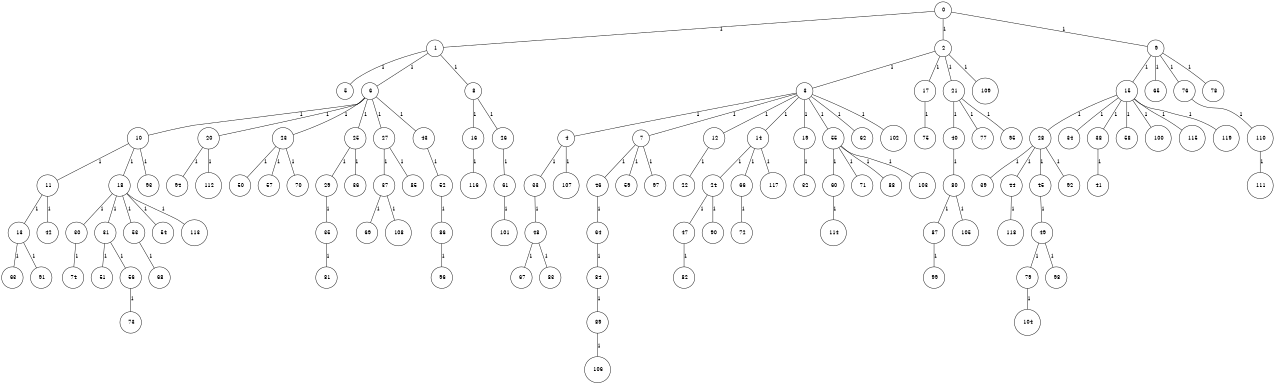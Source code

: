 graph G {
size="8.5,11;"
ratio = "expand;"
fixedsize="true;"
overlap="scale;"
node[shape=circle,width=.12,hight=.12,fontsize=12]
edge[fontsize=12]

0[label=" 0" color=black, pos="0.64384065,1.3110291!"];
1[label=" 1" color=black, pos="1.27137,1.8367726!"];
2[label=" 2" color=black, pos="0.67345462,1.0785204!"];
3[label=" 3" color=black, pos="1.4147255,1.5421797!"];
4[label=" 4" color=black, pos="2.1099198,2.780349!"];
5[label=" 5" color=black, pos="0.34179924,0.11386389!"];
6[label=" 6" color=black, pos="2.2624134,1.3319643!"];
7[label=" 7" color=black, pos="1.0005134,1.018478!"];
8[label=" 8" color=black, pos="2.1157783,2.944389!"];
9[label=" 9" color=black, pos="0.013152766,2.4772818!"];
10[label=" 10" color=black, pos="1.5341324,2.5956763!"];
11[label=" 11" color=black, pos="0.49499589,1.5090192!"];
12[label=" 12" color=black, pos="0.063273279,2.2986494!"];
13[label=" 13" color=black, pos="2.5502637,1.6077115!"];
14[label=" 14" color=black, pos="1.579464,0.22781697!"];
15[label=" 15" color=black, pos="2.0829379,2.2243315!"];
16[label=" 16" color=black, pos="1.575802,0.5858645!"];
17[label=" 17" color=black, pos="1.9498821,1.2755621!"];
18[label=" 18" color=black, pos="0.61894837,0.43287238!"];
19[label=" 19" color=black, pos="2.0090945,1.71886!"];
20[label=" 20" color=black, pos="1.2312598,2.4774403!"];
21[label=" 21" color=black, pos="0.43002263,0.59420059!"];
22[label=" 22" color=black, pos="1.0248277,2.5894641!"];
23[label=" 23" color=black, pos="1.0683125,0.30648184!"];
24[label=" 24" color=black, pos="0.98251617,1.2330692!"];
25[label=" 25" color=black, pos="2.9554926,1.4164127!"];
26[label=" 26" color=black, pos="2.3798698,1.6883852!"];
27[label=" 27" color=black, pos="1.7911767,2.4613322!"];
28[label=" 28" color=black, pos="2.4247546,2.80396!"];
29[label=" 29" color=black, pos="0.023924324,2.8642639!"];
30[label=" 30" color=black, pos="2.2201782,1.1565177!"];
31[label=" 31" color=black, pos="0.26752364,1.9326051!"];
32[label=" 32" color=black, pos="0.35534585,1.182438!"];
33[label=" 33" color=black, pos="1.6743057,1.8852794!"];
34[label=" 34" color=black, pos="2.4481358,0.44313994!"];
35[label=" 35" color=black, pos="2.9809098,0.26174903!"];
36[label=" 36" color=black, pos="1.8432446,0.26044158!"];
37[label=" 37" color=black, pos="1.4638697,0.91592094!"];
38[label=" 38" color=black, pos="2.5784334,1.9725386!"];
39[label=" 39" color=black, pos="0.53543812,1.0959969!"];
40[label=" 40" color=black, pos="1.0708181,2.2016224!"];
41[label=" 41" color=black, pos="0.87728568,2.7992994!"];
42[label=" 42" color=black, pos="1.6605664,0.56473404!"];
43[label=" 43" color=black, pos="1.1469114,2.0471406!"];
44[label=" 44" color=black, pos="2.8921921,1.8573249!"];
45[label=" 45" color=black, pos="1.4322876,2.0401097!"];
46[label=" 46" color=black, pos="2.8456844,1.8566781!"];
47[label=" 47" color=black, pos="1.917792,2.2719065!"];
48[label=" 48" color=black, pos="0.23110989,0.73373388!"];
49[label=" 49" color=black, pos="0.56043073,1.4338171!"];
50[label=" 50" color=black, pos="2.7754726,1.8624733!"];
51[label=" 51" color=black, pos="0.8250342,2.9125401!"];
52[label=" 52" color=black, pos="2.217196,1.0732882!"];
53[label=" 53" color=black, pos="2.5431108,1.6602046!"];
54[label=" 54" color=black, pos="1.1260462,2.7699178!"];
55[label=" 55" color=black, pos="1.4695577,0.032448181!"];
56[label=" 56" color=black, pos="1.5153533,0.80906313!"];
57[label=" 57" color=black, pos="2.2992153,0.29678115!"];
58[label=" 58" color=black, pos="2.2414313,2.997072!"];
59[label=" 59" color=black, pos="0.068868308,1.7836919!"];
60[label=" 60" color=black, pos="1.6794771,0.9355479!"];
61[label=" 61" color=black, pos="0.97037795,2.6113832!"];
62[label=" 62" color=black, pos="2.1126352,0.14026224!"];
63[label=" 63" color=black, pos="1.4231254,1.2828605!"];
64[label=" 64" color=black, pos="0.93889248,1.0142627!"];
65[label=" 65" color=black, pos="2.3348038,2.3127958!"];
66[label=" 66" color=black, pos="0.47029831,1.6427007!"];
67[label=" 67" color=black, pos="1.21948,1.8252309!"];
68[label=" 68" color=black, pos="2.2833727,1.1215449!"];
69[label=" 69" color=black, pos="1.3565313,0.35017472!"];
70[label=" 70" color=black, pos="0.11422912,1.0513595!"];
71[label=" 71" color=black, pos="2.6631474,2.4758332!"];
72[label=" 72" color=black, pos="1.4261435,2.8401477!"];
73[label=" 73" color=black, pos="2.8011398,2.3371825!"];
74[label=" 74" color=black, pos="1.4628113,0.81060468!"];
75[label=" 75" color=black, pos="1.4062758,1.5812483!"];
76[label=" 76" color=black, pos="0.39661443,2.9433991!"];
77[label=" 77" color=black, pos="1.4357214,1.2223124!"];
78[label=" 78" color=black, pos="1.7840108,1.087305!"];
79[label=" 79" color=black, pos="1.6078918,1.049198!"];
80[label=" 80" color=black, pos="2.0532341,0.79498269!"];
81[label=" 81" color=black, pos="1.0422893,2.1258119!"];
82[label=" 82" color=black, pos="1.1120485,1.1873919!"];
83[label=" 83" color=black, pos="0.57225216,1.2079728!"];
84[label=" 84" color=black, pos="0.47143353,1.7220124!"];
85[label=" 85" color=black, pos="1.4449457,1.4571055!"];
86[label=" 86" color=black, pos="0.21799655,1.6761147!"];
87[label=" 87" color=black, pos="1.1075486,0.85992364!"];
88[label=" 88" color=black, pos="1.6146584,0.015156544!"];
89[label=" 89" color=black, pos="2.7870715,0.1620483!"];
90[label=" 90" color=black, pos="1.077385,1.4174443!"];
91[label=" 91" color=black, pos="2.1180804,1.6185037!"];
92[label=" 92" color=black, pos="0.77678897,0.49666891!"];
93[label=" 93" color=black, pos="0.28484085,0.45069116!"];
94[label=" 94" color=black, pos="2.4981848,1.3287257!"];
95[label=" 95" color=black, pos="0.85211851,2.7665162!"];
96[label=" 96" color=black, pos="1.8435557,2.1237247!"];
97[label=" 97" color=black, pos="1.9226412,0.52974724!"];
98[label=" 98" color=black, pos="0.63521317,1.6496633!"];
99[label=" 99" color=black, pos="0.57260863,2.3428076!"];
100[label=" 100" color=black, pos="0.60868319,1.5711323!"];
101[label=" 101" color=black, pos="1.7932509,1.3963614!"];
102[label=" 102" color=black, pos="2.1486292,1.8971692!"];
103[label=" 103" color=black, pos="2.9137365,1.4675247!"];
104[label=" 104" color=black, pos="1.4453581,0.38791945!"];
105[label=" 105" color=black, pos="0.87702234,2.3680255!"];
106[label=" 106" color=black, pos="2.8648582,0.26552913!"];
107[label=" 107" color=black, pos="2.2858558,1.7868645!"];
108[label=" 108" color=black, pos="2.4478132,0.78806304!"];
109[label=" 109" color=black, pos="0.37982019,1.5324998!"];
110[label=" 110" color=black, pos="1.9095117,2.5291972!"];
111[label=" 111" color=black, pos="0.093354365,0.58054042!"];
112[label=" 112" color=black, pos="1.5879713,2.9067118!"];
113[label=" 113" color=black, pos="1.8861266,1.9772292!"];
114[label=" 114" color=black, pos="1.292426,1.1884517!"];
115[label=" 115" color=black, pos="2.851095,1.4728208!"];
116[label=" 116" color=black, pos="1.3333129,1.5399723!"];
117[label=" 117" color=black, pos="0.44530834,2.2415825!"];
118[label=" 118" color=black, pos="0.50214111,1.1780682!"];
119[label=" 119" color=black, pos="1.7675016,2.134208!"];
0--1[label="1"]
0--2[label="1"]
0--9[label="1"]
1--5[label="1"]
1--6[label="1"]
1--8[label="1"]
2--3[label="1"]
2--17[label="1"]
2--21[label="1"]
2--109[label="1"]
3--4[label="1"]
3--7[label="1"]
3--12[label="1"]
3--14[label="1"]
3--19[label="1"]
3--55[label="1"]
3--62[label="1"]
3--102[label="1"]
4--33[label="1"]
4--107[label="1"]
6--10[label="1"]
6--20[label="1"]
6--23[label="1"]
6--25[label="1"]
6--27[label="1"]
6--43[label="1"]
7--46[label="1"]
7--59[label="1"]
7--97[label="1"]
8--16[label="1"]
8--26[label="1"]
9--15[label="1"]
9--65[label="1"]
9--76[label="1"]
9--78[label="1"]
10--11[label="1"]
10--18[label="1"]
10--93[label="1"]
11--13[label="1"]
11--42[label="1"]
12--22[label="1"]
13--63[label="1"]
13--91[label="1"]
14--24[label="1"]
14--66[label="1"]
14--117[label="1"]
15--28[label="1"]
15--34[label="1"]
15--38[label="1"]
15--58[label="1"]
15--100[label="1"]
15--115[label="1"]
15--119[label="1"]
16--116[label="1"]
17--75[label="1"]
18--30[label="1"]
18--31[label="1"]
18--53[label="1"]
18--54[label="1"]
18--113[label="1"]
19--32[label="1"]
20--94[label="1"]
20--112[label="1"]
21--40[label="1"]
21--77[label="1"]
21--95[label="1"]
23--50[label="1"]
23--57[label="1"]
23--70[label="1"]
24--47[label="1"]
24--90[label="1"]
25--29[label="1"]
25--36[label="1"]
26--61[label="1"]
27--37[label="1"]
27--85[label="1"]
28--39[label="1"]
28--44[label="1"]
28--45[label="1"]
28--92[label="1"]
29--35[label="1"]
30--74[label="1"]
31--51[label="1"]
31--56[label="1"]
33--48[label="1"]
35--81[label="1"]
37--69[label="1"]
37--108[label="1"]
38--41[label="1"]
40--80[label="1"]
43--52[label="1"]
44--118[label="1"]
45--49[label="1"]
46--64[label="1"]
47--82[label="1"]
48--67[label="1"]
48--83[label="1"]
49--79[label="1"]
49--98[label="1"]
52--86[label="1"]
53--68[label="1"]
55--60[label="1"]
55--71[label="1"]
55--88[label="1"]
55--103[label="1"]
56--73[label="1"]
60--114[label="1"]
61--101[label="1"]
64--84[label="1"]
66--72[label="1"]
76--110[label="1"]
79--104[label="1"]
80--87[label="1"]
80--105[label="1"]
84--89[label="1"]
86--96[label="1"]
87--99[label="1"]
89--106[label="1"]
110--111[label="1"]

}
